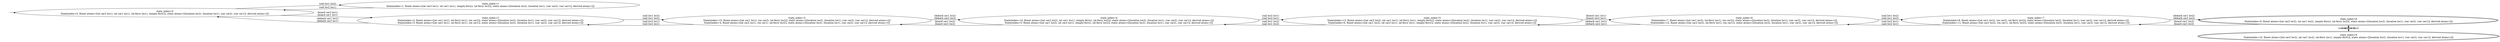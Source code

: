 digraph {
rankdir="LR"
s0[label="state_index=0
State(index=0, fluent atoms=[(at car2 loc1), (at car1 loc1), (at-ferry loc1), (empty-ferry)], static atoms=[(location loc2), (location loc1), (car car2), (car car1)], derived atoms=[])
"]
s1[label="state_index=1
State(index=1, fluent atoms=[(at car2 loc1), (at car1 loc1), (empty-ferry), (at-ferry loc2)], static atoms=[(location loc2), (location loc1), (car car2), (car car1)], derived atoms=[])
"]
s2[label="state_index=2
State(index=2, fluent atoms=[(at car1 loc1), (at-ferry loc1), (on car2)], static atoms=[(location loc2), (location loc1), (car car2), (car car1)], derived atoms=[])
State(index=3, fluent atoms=[(at car2 loc1), (at-ferry loc1), (on car1)], static atoms=[(location loc2), (location loc1), (car car2), (car car1)], derived atoms=[])
"]
s3[label="state_index=3
State(index=15, fluent atoms=[(at car1 loc1), (on car2), (at-ferry loc2)], static atoms=[(location loc2), (location loc1), (car car2), (car car1)], derived atoms=[])
State(index=4, fluent atoms=[(at car2 loc1), (on car1), (at-ferry loc2)], static atoms=[(location loc2), (location loc1), (car car2), (car car1)], derived atoms=[])
"]
s4[label="state_index=4
State(index=14, fluent atoms=[(at car2 loc2), (at car1 loc1), (empty-ferry), (at-ferry loc2)], static atoms=[(location loc2), (location loc1), (car car2), (car car1)], derived atoms=[])
State(index=5, fluent atoms=[(at car1 loc2), (at car2 loc1), (empty-ferry), (at-ferry loc2)], static atoms=[(location loc2), (location loc1), (car car2), (car car1)], derived atoms=[])
"]
s5[label="state_index=5
State(index=13, fluent atoms=[(at car2 loc2), (at car1 loc1), (at-ferry loc1), (empty-ferry)], static atoms=[(location loc2), (location loc1), (car car2), (car car1)], derived atoms=[])
State(index=6, fluent atoms=[(at car1 loc2), (at car2 loc1), (at-ferry loc1), (empty-ferry)], static atoms=[(location loc2), (location loc1), (car car2), (car car1)], derived atoms=[])
"]
s6[label="state_index=6
State(index=7, fluent atoms=[(at car1 loc2), (at-ferry loc1), (on car2)], static atoms=[(location loc2), (location loc1), (car car2), (car car1)], derived atoms=[])
State(index=12, fluent atoms=[(at car2 loc2), (at-ferry loc1), (on car1)], static atoms=[(location loc2), (location loc1), (car car2), (car car1)], derived atoms=[])
"]
s7[label="state_index=7
State(index=8, fluent atoms=[(at car1 loc2), (on car2), (at-ferry loc2)], static atoms=[(location loc2), (location loc1), (car car2), (car car1)], derived atoms=[])
State(index=11, fluent atoms=[(at car2 loc2), (on car1), (at-ferry loc2)], static atoms=[(location loc2), (location loc1), (car car2), (car car1)], derived atoms=[])
"]
s8[peripheries=2,label="state_index=8
State(index=9, fluent atoms=[(at car2 loc2), (at car1 loc2), (empty-ferry), (at-ferry loc2)], static atoms=[(location loc2), (location loc1), (car car2), (car car1)], derived atoms=[])
"]
s9[peripheries=2,label="state_index=9
State(index=10, fluent atoms=[(at car2 loc2), (at car1 loc2), (at-ferry loc1), (empty-ferry)], static atoms=[(location loc2), (location loc1), (car car2), (car car1)], derived atoms=[])
"]
Dangling [ label = "", style = invis ]
{ rank = same; Dangling }
Dangling -> s0
{ rank = same; s1}
{ rank = same; s0}
{ rank = same; s2}
{ rank = same; s3}
{ rank = same; s4}
{ rank = same; s5}
{ rank = same; s6}
{ rank = same; s7}
{ rank = same; s8,s9}
s0->s1 [label="(sail loc1 loc2)
"]
s0->s2 [label="(board car2 loc1)
(board car1 loc1)
"]
s1->s0 [label="(sail loc2 loc1)
"]
s2->s0 [label="(debark car1 loc1)
(debark car2 loc1)
"]
s2->s3 [label="(sail loc1 loc2)
(sail loc1 loc2)
"]
s3->s2 [label="(sail loc2 loc1)
(sail loc2 loc1)
"]
s3->s4 [label="(debark car1 loc2)
(debark car2 loc2)
"]
s4->s3 [label="(board car1 loc2)
(board car2 loc2)
"]
s4->s5 [label="(sail loc2 loc1)
(sail loc2 loc1)
"]
s5->s4 [label="(sail loc1 loc2)
(sail loc1 loc2)
"]
s5->s6 [label="(board car1 loc1)
(board car2 loc1)
"]
s6->s5 [label="(debark car1 loc1)
(debark car2 loc1)
"]
s6->s7 [label="(sail loc1 loc2)
(sail loc1 loc2)
"]
s7->s6 [label="(sail loc2 loc1)
(sail loc2 loc1)
"]
s7->s8 [label="(debark car1 loc2)
(debark car2 loc2)
"]
s8->s7 [label="(board car1 loc2)
(board car2 loc2)
"]
s8->s9 [label="(sail loc2 loc1)
"]
s9->s8 [label="(sail loc1 loc2)
"]
}
